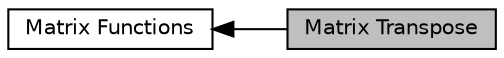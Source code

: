 digraph "Matrix Transpose"
{
  edge [fontname="Helvetica",fontsize="10",labelfontname="Helvetica",labelfontsize="10"];
  node [fontname="Helvetica",fontsize="10",shape=record];
  rankdir=LR;
  Node1 [label="Matrix Functions",height=0.2,width=0.4,color="black", fillcolor="white", style="filled",URL="$group__group_matrix.html",tooltip="This set of functions provides basic matrix math operations. "];
  Node0 [label="Matrix Transpose",height=0.2,width=0.4,color="black", fillcolor="grey75", style="filled", fontcolor="black"];
  Node1->Node0 [shape=plaintext, dir="back", style="solid"];
}
